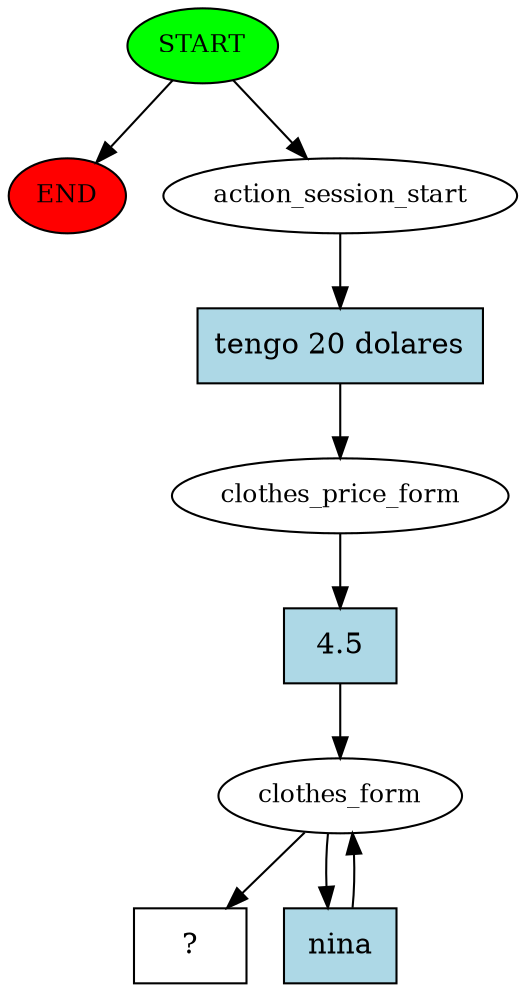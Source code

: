 digraph  {
0 [class="start active", fillcolor=green, fontsize=12, label=START, style=filled];
"-1" [class=end, fillcolor=red, fontsize=12, label=END, style=filled];
1 [class=active, fontsize=12, label=action_session_start];
2 [class=active, fontsize=12, label=clothes_price_form];
3 [class=active, fontsize=12, label=clothes_form];
5 [class="intent dashed active", label="  ?  ", shape=rect];
6 [class="intent active", fillcolor=lightblue, label="tengo 20 dolares", shape=rect, style=filled];
7 [class="intent active", fillcolor=lightblue, label="4.5", shape=rect, style=filled];
8 [class="intent active", fillcolor=lightblue, label=nina, shape=rect, style=filled];
0 -> "-1"  [class="", key=NONE, label=""];
0 -> 1  [class=active, key=NONE, label=""];
1 -> 6  [class=active, key=0];
2 -> 7  [class=active, key=0];
3 -> 5  [class=active, key=NONE, label=""];
3 -> 8  [class=active, key=0];
6 -> 2  [class=active, key=0];
7 -> 3  [class=active, key=0];
8 -> 3  [class=active, key=0];
}
